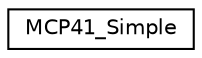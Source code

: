 digraph "Graphical Class Hierarchy"
{
  edge [fontname="Helvetica",fontsize="10",labelfontname="Helvetica",labelfontsize="10"];
  node [fontname="Helvetica",fontsize="10",shape=record];
  rankdir="LR";
  Node0 [label="MCP41_Simple",height=0.2,width=0.4,color="black", fillcolor="white", style="filled",URL="$class_m_c_p41___simple.html"];
}
